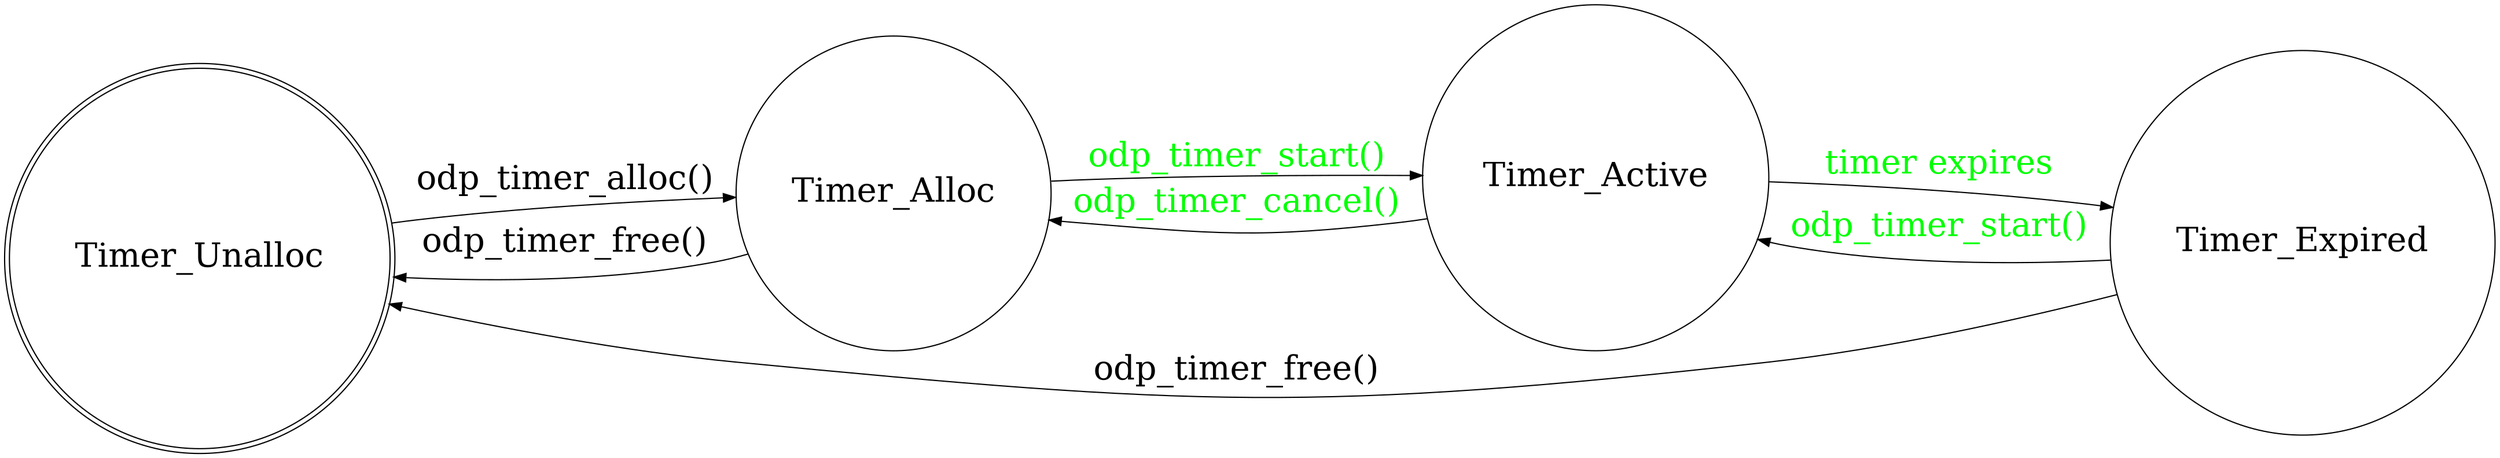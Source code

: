 digraph timer_state_machine {
	rankdir=LR;
	node [fontsize=28];
	edge [fontsize=28];
	node [shape=doublecircle]; Timer_Unalloc;
	node [shape=circle]; Timer_Alloc Timer_Active Timer_Expired
	Timer_Unalloc -> Timer_Alloc [label="odp_timer_alloc()"];
	Timer_Alloc -> Timer_Unalloc [label="odp_timer_free()"];
	Timer_Alloc -> Timer_Active [fontcolor=green,label="odp_timer_start()"];
	Timer_Active -> Timer_Alloc [fontcolor=green,label="odp_timer_cancel()"];
	Timer_Active -> Timer_Expired [fontcolor=green,label="timer expires"];
	Timer_Expired -> Timer_Unalloc [label="odp_timer_free()"];
	Timer_Expired -> Timer_Active [fontcolor=green, label="odp_timer_start()"];
}
